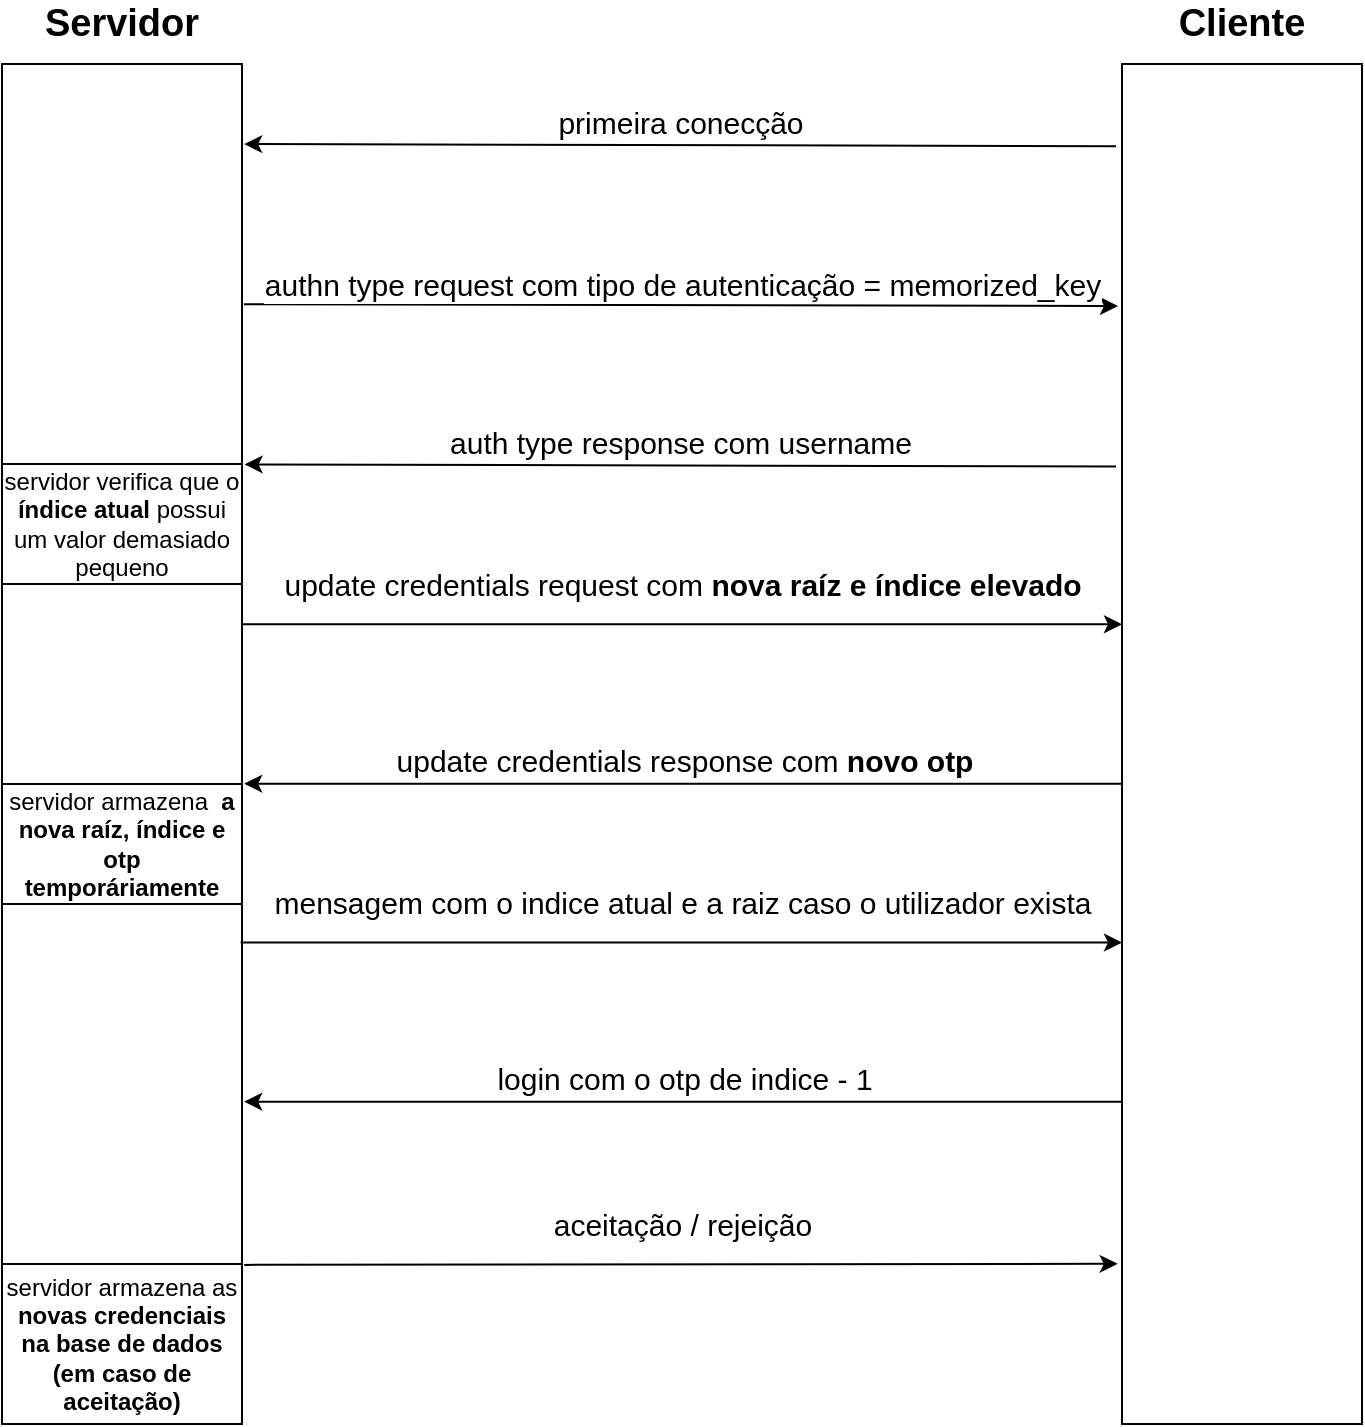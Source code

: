 <mxfile version="12.1.7" type="device" pages="1"><diagram id="VW9o2hhaZFpdj37CuUnZ" name="Page-1"><mxGraphModel dx="391" dy="220" grid="1" gridSize="10" guides="1" tooltips="1" connect="1" arrows="1" fold="1" page="1" pageScale="1" pageWidth="850" pageHeight="1100" math="0" shadow="0"><root><mxCell id="0"/><mxCell id="1" parent="0"/><mxCell id="jdg1E6RO8QnFXkNAdYyj-1" value="" style="rounded=0;whiteSpace=wrap;html=1;" parent="1" vertex="1"><mxGeometry x="80" y="120" width="120" height="680" as="geometry"/></mxCell><mxCell id="jdg1E6RO8QnFXkNAdYyj-2" value="" style="rounded=0;whiteSpace=wrap;html=1;" parent="1" vertex="1"><mxGeometry x="640" y="120" width="120" height="680" as="geometry"/></mxCell><mxCell id="jdg1E6RO8QnFXkNAdYyj-3" value="&lt;font style=&quot;font-size: 19px&quot;&gt;&lt;b&gt;Servidor&lt;/b&gt;&lt;/font&gt;" style="text;html=1;strokeColor=none;fillColor=none;align=center;verticalAlign=middle;whiteSpace=wrap;rounded=0;" parent="1" vertex="1"><mxGeometry x="100" y="90" width="80" height="20" as="geometry"/></mxCell><mxCell id="jdg1E6RO8QnFXkNAdYyj-4" value="&lt;b&gt;&lt;font style=&quot;font-size: 19px&quot;&gt;Cliente&lt;/font&gt;&lt;/b&gt;" style="text;html=1;strokeColor=none;fillColor=none;align=center;verticalAlign=middle;whiteSpace=wrap;rounded=0;" parent="1" vertex="1"><mxGeometry x="665" y="90" width="70" height="20" as="geometry"/></mxCell><mxCell id="jdg1E6RO8QnFXkNAdYyj-5" value="&lt;span style=&quot;font-size: 15px&quot;&gt;primeira conecção&lt;/span&gt;" style="endArrow=classic;html=1;exitX=-0.025;exitY=0.079;exitDx=0;exitDy=0;exitPerimeter=0;entryX=1.009;entryY=0.077;entryDx=0;entryDy=0;entryPerimeter=0;" parent="1" edge="1"><mxGeometry x="-0.0" y="-12" width="50" height="50" relative="1" as="geometry"><mxPoint x="637" y="161.08" as="sourcePoint"/><mxPoint x="201.08" y="160.04" as="targetPoint"/><mxPoint as="offset"/></mxGeometry></mxCell><mxCell id="jdg1E6RO8QnFXkNAdYyj-7" value="&lt;span style=&quot;font-size: 15px&quot;&gt;authn type request com tipo de autenticação =&amp;nbsp;&lt;/span&gt;&lt;span style=&quot;font-size: 15px&quot;&gt;memorized_key&lt;/span&gt;" style="endArrow=classic;html=1;exitX=1.008;exitY=0.231;exitDx=0;exitDy=0;exitPerimeter=0;" parent="1" edge="1"><mxGeometry x="0.002" y="11" width="50" height="50" relative="1" as="geometry"><mxPoint x="200.96" y="240.12" as="sourcePoint"/><mxPoint x="638" y="241" as="targetPoint"/><mxPoint as="offset"/></mxGeometry></mxCell><mxCell id="jdg1E6RO8QnFXkNAdYyj-8" value="&lt;span style=&quot;font-size: 15px&quot;&gt;auth type response com username&lt;/span&gt;" style="endArrow=classic;html=1;exitX=-0.025;exitY=0.387;exitDx=0;exitDy=0;exitPerimeter=0;entryX=1.011;entryY=0.385;entryDx=0;entryDy=0;entryPerimeter=0;" parent="1" edge="1"><mxGeometry x="-0.0" y="-12" width="50" height="50" relative="1" as="geometry"><mxPoint x="637" y="321.24" as="sourcePoint"/><mxPoint x="201.32" y="320.2" as="targetPoint"/><mxPoint as="offset"/></mxGeometry></mxCell><mxCell id="jdg1E6RO8QnFXkNAdYyj-9" value="&lt;span style=&quot;font-size: 15px&quot;&gt;mensagem com o indice atual e a raiz caso o utilizador exista&lt;/span&gt;" style="endArrow=classic;html=1;exitX=0.994;exitY=0.539;exitDx=0;exitDy=0;exitPerimeter=0;entryX=0;entryY=0.539;entryDx=0;entryDy=0;entryPerimeter=0;" parent="1" edge="1"><mxGeometry x="0.002" y="20" width="50" height="50" relative="1" as="geometry"><mxPoint x="199.28" y="559.28" as="sourcePoint"/><mxPoint x="640" y="559.28" as="targetPoint"/><mxPoint as="offset"/></mxGeometry></mxCell><mxCell id="jdg1E6RO8QnFXkNAdYyj-10" value="&lt;span style=&quot;font-size: 15px&quot;&gt;login com o otp de indice - 1&lt;/span&gt;" style="endArrow=classic;html=1;entryX=1.009;entryY=0.692;entryDx=0;entryDy=0;entryPerimeter=0;exitX=0;exitY=0.692;exitDx=0;exitDy=0;exitPerimeter=0;" parent="1" edge="1"><mxGeometry x="-0.0" y="-12" width="50" height="50" relative="1" as="geometry"><mxPoint x="640" y="638.84" as="sourcePoint"/><mxPoint x="201.08" y="638.84" as="targetPoint"/><mxPoint as="offset"/></mxGeometry></mxCell><mxCell id="jdg1E6RO8QnFXkNAdYyj-11" value="&lt;span style=&quot;font-size: 15px&quot;&gt;aceitação / rejeição&lt;/span&gt;" style="endArrow=classic;html=1;entryX=-0.018;entryY=0.846;entryDx=0;entryDy=0;entryPerimeter=0;exitX=1.009;exitY=0.847;exitDx=0;exitDy=0;exitPerimeter=0;" parent="1" edge="1"><mxGeometry x="0.003" y="20" width="50" height="50" relative="1" as="geometry"><mxPoint x="201.08" y="720.44" as="sourcePoint"/><mxPoint x="637.84" y="719.92" as="targetPoint"/><mxPoint as="offset"/></mxGeometry></mxCell><mxCell id="yfcMMZp79Aw3AP0mMLk9-1" value="servidor verifica que o &lt;b&gt;índice atual&lt;/b&gt;&amp;nbsp;possui um valor demasiado pequeno" style="rounded=0;whiteSpace=wrap;html=1;" vertex="1" parent="1"><mxGeometry x="80" y="320" width="120" height="60" as="geometry"/></mxCell><mxCell id="yfcMMZp79Aw3AP0mMLk9-2" value="&lt;span style=&quot;font-size: 15px&quot;&gt;update credentials request com &lt;b&gt;nova raíz e índice elevado&lt;/b&gt;&lt;/span&gt;" style="endArrow=classic;html=1;exitX=0.996;exitY=0.412;exitDx=0;exitDy=0;exitPerimeter=0;entryX=0;entryY=0.412;entryDx=0;entryDy=0;entryPerimeter=0;" edge="1" parent="1" source="jdg1E6RO8QnFXkNAdYyj-1" target="jdg1E6RO8QnFXkNAdYyj-2"><mxGeometry x="0.002" y="20" width="50" height="50" relative="1" as="geometry"><mxPoint x="203.96" y="398.76" as="sourcePoint"/><mxPoint x="630" y="410" as="targetPoint"/><mxPoint as="offset"/></mxGeometry></mxCell><mxCell id="yfcMMZp79Aw3AP0mMLk9-3" value="&lt;span style=&quot;font-size: 15px&quot;&gt;update credentials response com &lt;b&gt;novo otp&lt;/b&gt;&lt;/span&gt;" style="endArrow=classic;html=1;entryX=1.009;entryY=0.692;entryDx=0;entryDy=0;entryPerimeter=0;exitX=0;exitY=0.692;exitDx=0;exitDy=0;exitPerimeter=0;" edge="1" parent="1"><mxGeometry x="-0.0" y="-12" width="50" height="50" relative="1" as="geometry"><mxPoint x="640" y="479.84" as="sourcePoint"/><mxPoint x="201.08" y="479.84" as="targetPoint"/><mxPoint as="offset"/></mxGeometry></mxCell><mxCell id="yfcMMZp79Aw3AP0mMLk9-4" value="servidor armazena&amp;nbsp;&lt;b&gt;&amp;nbsp;a nova raíz, índice e otp temporáriamente&lt;/b&gt;" style="rounded=0;whiteSpace=wrap;html=1;" vertex="1" parent="1"><mxGeometry x="80" y="480" width="120" height="60" as="geometry"/></mxCell><mxCell id="yfcMMZp79Aw3AP0mMLk9-5" value="servidor armazena as &lt;b&gt;novas credenciais na base de dados (em caso de aceitação)&lt;/b&gt;" style="rounded=0;whiteSpace=wrap;html=1;" vertex="1" parent="1"><mxGeometry x="80" y="720" width="120" height="80" as="geometry"/></mxCell></root></mxGraphModel></diagram></mxfile>